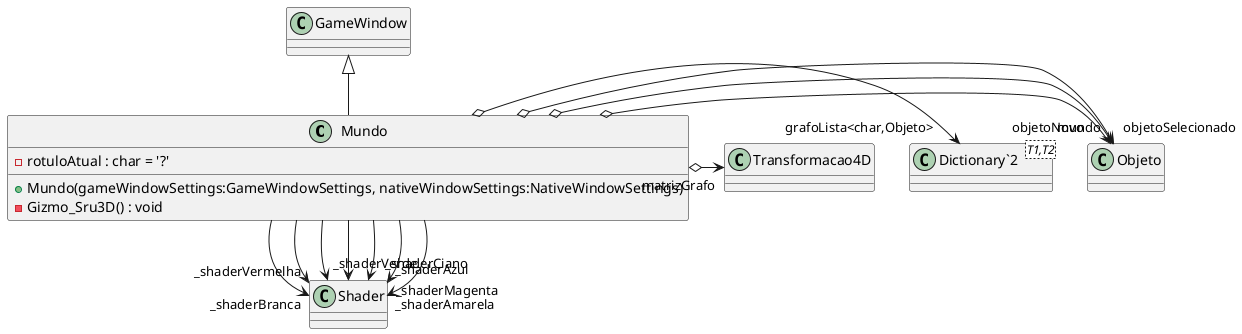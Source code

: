 @startuml Mundo
class Mundo {
    - rotuloAtual : char = '?'
    + Mundo(gameWindowSettings:GameWindowSettings, nativeWindowSettings:NativeWindowSettings)
    - Gizmo_Sru3D() : void
}
class "Dictionary`2"<T1,T2> {
}
GameWindow <|-- Mundo
Mundo o-> "mundo" Objeto
Mundo o-> "grafoLista<char,Objeto>" "Dictionary`2"
Mundo o-> "objetoSelecionado" Objeto
Mundo o-> "objetoNovo" Objeto
Mundo o-> "matrizGrafo" Transformacao4D
Mundo --> "_shaderBranca" Shader
Mundo --> "_shaderVermelha" Shader
Mundo --> "_shaderVerde" Shader
Mundo --> "_shaderAzul" Shader
Mundo --> "_shaderCiano" Shader
Mundo --> "_shaderMagenta" Shader
Mundo --> "_shaderAmarela" Shader
@enduml
